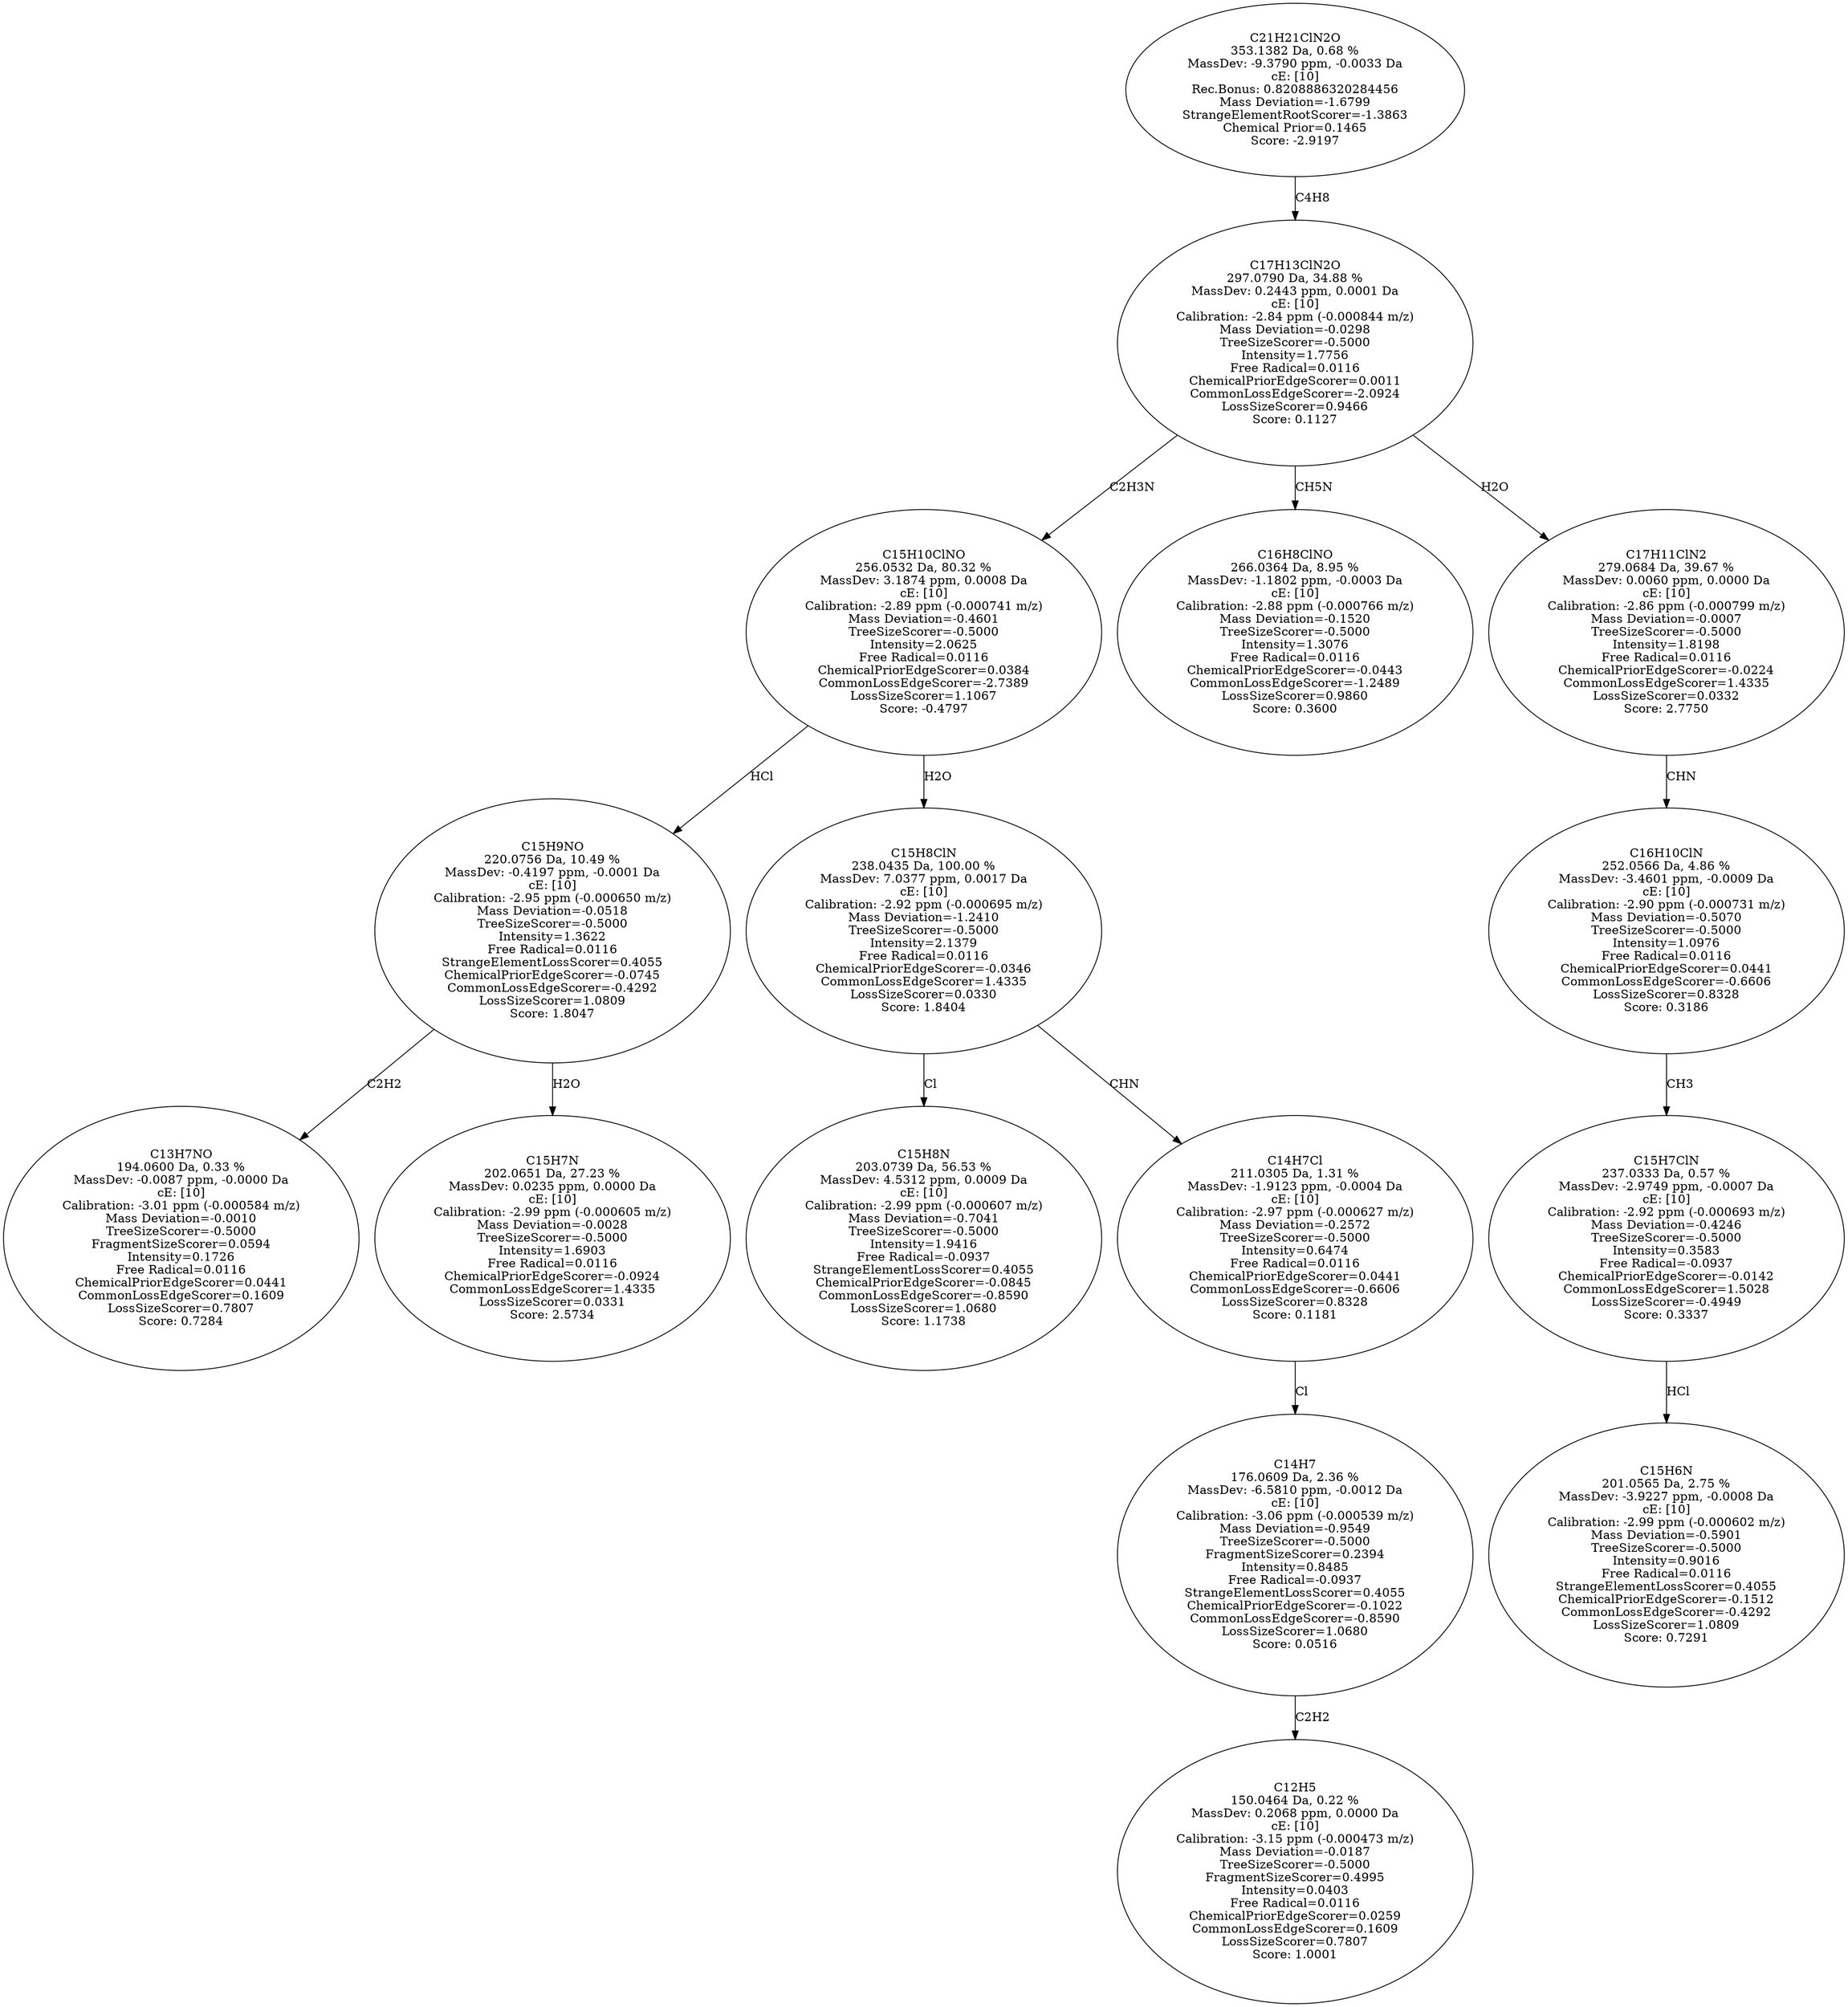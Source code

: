 strict digraph {
v1 [label="C13H7NO\n194.0600 Da, 0.33 %\nMassDev: -0.0087 ppm, -0.0000 Da\ncE: [10]\nCalibration: -3.01 ppm (-0.000584 m/z)\nMass Deviation=-0.0010\nTreeSizeScorer=-0.5000\nFragmentSizeScorer=0.0594\nIntensity=0.1726\nFree Radical=0.0116\nChemicalPriorEdgeScorer=0.0441\nCommonLossEdgeScorer=0.1609\nLossSizeScorer=0.7807\nScore: 0.7284"];
v2 [label="C15H7N\n202.0651 Da, 27.23 %\nMassDev: 0.0235 ppm, 0.0000 Da\ncE: [10]\nCalibration: -2.99 ppm (-0.000605 m/z)\nMass Deviation=-0.0028\nTreeSizeScorer=-0.5000\nIntensity=1.6903\nFree Radical=0.0116\nChemicalPriorEdgeScorer=-0.0924\nCommonLossEdgeScorer=1.4335\nLossSizeScorer=0.0331\nScore: 2.5734"];
v3 [label="C15H9NO\n220.0756 Da, 10.49 %\nMassDev: -0.4197 ppm, -0.0001 Da\ncE: [10]\nCalibration: -2.95 ppm (-0.000650 m/z)\nMass Deviation=-0.0518\nTreeSizeScorer=-0.5000\nIntensity=1.3622\nFree Radical=0.0116\nStrangeElementLossScorer=0.4055\nChemicalPriorEdgeScorer=-0.0745\nCommonLossEdgeScorer=-0.4292\nLossSizeScorer=1.0809\nScore: 1.8047"];
v4 [label="C15H8N\n203.0739 Da, 56.53 %\nMassDev: 4.5312 ppm, 0.0009 Da\ncE: [10]\nCalibration: -2.99 ppm (-0.000607 m/z)\nMass Deviation=-0.7041\nTreeSizeScorer=-0.5000\nIntensity=1.9416\nFree Radical=-0.0937\nStrangeElementLossScorer=0.4055\nChemicalPriorEdgeScorer=-0.0845\nCommonLossEdgeScorer=-0.8590\nLossSizeScorer=1.0680\nScore: 1.1738"];
v5 [label="C12H5\n150.0464 Da, 0.22 %\nMassDev: 0.2068 ppm, 0.0000 Da\ncE: [10]\nCalibration: -3.15 ppm (-0.000473 m/z)\nMass Deviation=-0.0187\nTreeSizeScorer=-0.5000\nFragmentSizeScorer=0.4995\nIntensity=0.0403\nFree Radical=0.0116\nChemicalPriorEdgeScorer=0.0259\nCommonLossEdgeScorer=0.1609\nLossSizeScorer=0.7807\nScore: 1.0001"];
v6 [label="C14H7\n176.0609 Da, 2.36 %\nMassDev: -6.5810 ppm, -0.0012 Da\ncE: [10]\nCalibration: -3.06 ppm (-0.000539 m/z)\nMass Deviation=-0.9549\nTreeSizeScorer=-0.5000\nFragmentSizeScorer=0.2394\nIntensity=0.8485\nFree Radical=-0.0937\nStrangeElementLossScorer=0.4055\nChemicalPriorEdgeScorer=-0.1022\nCommonLossEdgeScorer=-0.8590\nLossSizeScorer=1.0680\nScore: 0.0516"];
v7 [label="C14H7Cl\n211.0305 Da, 1.31 %\nMassDev: -1.9123 ppm, -0.0004 Da\ncE: [10]\nCalibration: -2.97 ppm (-0.000627 m/z)\nMass Deviation=-0.2572\nTreeSizeScorer=-0.5000\nIntensity=0.6474\nFree Radical=0.0116\nChemicalPriorEdgeScorer=0.0441\nCommonLossEdgeScorer=-0.6606\nLossSizeScorer=0.8328\nScore: 0.1181"];
v8 [label="C15H8ClN\n238.0435 Da, 100.00 %\nMassDev: 7.0377 ppm, 0.0017 Da\ncE: [10]\nCalibration: -2.92 ppm (-0.000695 m/z)\nMass Deviation=-1.2410\nTreeSizeScorer=-0.5000\nIntensity=2.1379\nFree Radical=0.0116\nChemicalPriorEdgeScorer=-0.0346\nCommonLossEdgeScorer=1.4335\nLossSizeScorer=0.0330\nScore: 1.8404"];
v9 [label="C15H10ClNO\n256.0532 Da, 80.32 %\nMassDev: 3.1874 ppm, 0.0008 Da\ncE: [10]\nCalibration: -2.89 ppm (-0.000741 m/z)\nMass Deviation=-0.4601\nTreeSizeScorer=-0.5000\nIntensity=2.0625\nFree Radical=0.0116\nChemicalPriorEdgeScorer=0.0384\nCommonLossEdgeScorer=-2.7389\nLossSizeScorer=1.1067\nScore: -0.4797"];
v10 [label="C16H8ClNO\n266.0364 Da, 8.95 %\nMassDev: -1.1802 ppm, -0.0003 Da\ncE: [10]\nCalibration: -2.88 ppm (-0.000766 m/z)\nMass Deviation=-0.1520\nTreeSizeScorer=-0.5000\nIntensity=1.3076\nFree Radical=0.0116\nChemicalPriorEdgeScorer=-0.0443\nCommonLossEdgeScorer=-1.2489\nLossSizeScorer=0.9860\nScore: 0.3600"];
v11 [label="C15H6N\n201.0565 Da, 2.75 %\nMassDev: -3.9227 ppm, -0.0008 Da\ncE: [10]\nCalibration: -2.99 ppm (-0.000602 m/z)\nMass Deviation=-0.5901\nTreeSizeScorer=-0.5000\nIntensity=0.9016\nFree Radical=0.0116\nStrangeElementLossScorer=0.4055\nChemicalPriorEdgeScorer=-0.1512\nCommonLossEdgeScorer=-0.4292\nLossSizeScorer=1.0809\nScore: 0.7291"];
v12 [label="C15H7ClN\n237.0333 Da, 0.57 %\nMassDev: -2.9749 ppm, -0.0007 Da\ncE: [10]\nCalibration: -2.92 ppm (-0.000693 m/z)\nMass Deviation=-0.4246\nTreeSizeScorer=-0.5000\nIntensity=0.3583\nFree Radical=-0.0937\nChemicalPriorEdgeScorer=-0.0142\nCommonLossEdgeScorer=1.5028\nLossSizeScorer=-0.4949\nScore: 0.3337"];
v13 [label="C16H10ClN\n252.0566 Da, 4.86 %\nMassDev: -3.4601 ppm, -0.0009 Da\ncE: [10]\nCalibration: -2.90 ppm (-0.000731 m/z)\nMass Deviation=-0.5070\nTreeSizeScorer=-0.5000\nIntensity=1.0976\nFree Radical=0.0116\nChemicalPriorEdgeScorer=0.0441\nCommonLossEdgeScorer=-0.6606\nLossSizeScorer=0.8328\nScore: 0.3186"];
v14 [label="C17H11ClN2\n279.0684 Da, 39.67 %\nMassDev: 0.0060 ppm, 0.0000 Da\ncE: [10]\nCalibration: -2.86 ppm (-0.000799 m/z)\nMass Deviation=-0.0007\nTreeSizeScorer=-0.5000\nIntensity=1.8198\nFree Radical=0.0116\nChemicalPriorEdgeScorer=-0.0224\nCommonLossEdgeScorer=1.4335\nLossSizeScorer=0.0332\nScore: 2.7750"];
v15 [label="C17H13ClN2O\n297.0790 Da, 34.88 %\nMassDev: 0.2443 ppm, 0.0001 Da\ncE: [10]\nCalibration: -2.84 ppm (-0.000844 m/z)\nMass Deviation=-0.0298\nTreeSizeScorer=-0.5000\nIntensity=1.7756\nFree Radical=0.0116\nChemicalPriorEdgeScorer=0.0011\nCommonLossEdgeScorer=-2.0924\nLossSizeScorer=0.9466\nScore: 0.1127"];
v16 [label="C21H21ClN2O\n353.1382 Da, 0.68 %\nMassDev: -9.3790 ppm, -0.0033 Da\ncE: [10]\nRec.Bonus: 0.8208886320284456\nMass Deviation=-1.6799\nStrangeElementRootScorer=-1.3863\nChemical Prior=0.1465\nScore: -2.9197"];
v3 -> v1 [label="C2H2"];
v3 -> v2 [label="H2O"];
v9 -> v3 [label="HCl"];
v8 -> v4 [label="Cl"];
v6 -> v5 [label="C2H2"];
v7 -> v6 [label="Cl"];
v8 -> v7 [label="CHN"];
v9 -> v8 [label="H2O"];
v15 -> v9 [label="C2H3N"];
v15 -> v10 [label="CH5N"];
v12 -> v11 [label="HCl"];
v13 -> v12 [label="CH3"];
v14 -> v13 [label="CHN"];
v15 -> v14 [label="H2O"];
v16 -> v15 [label="C4H8"];
}